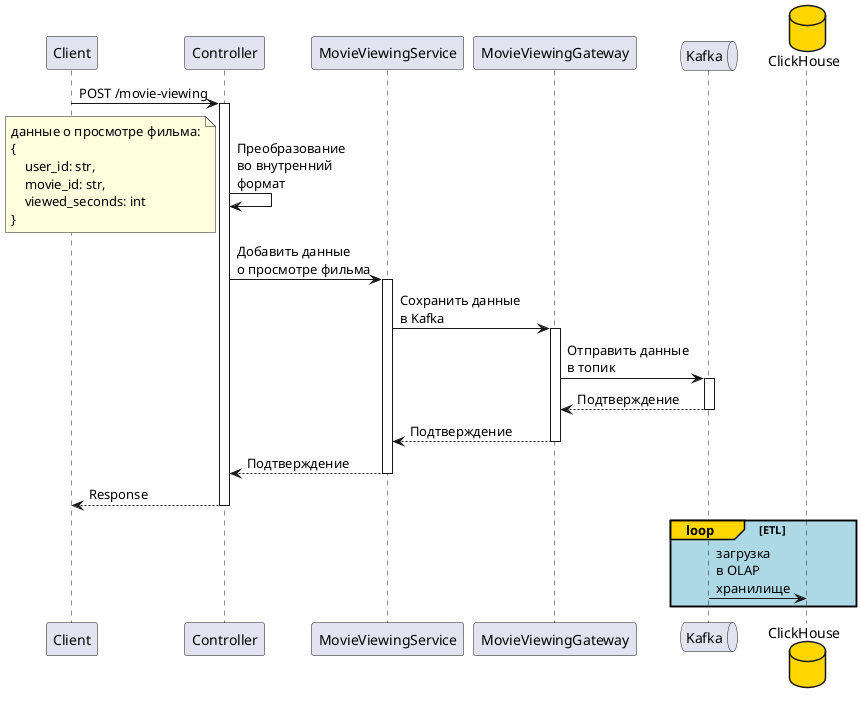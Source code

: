 @startuml
participant Client
participant Controller as C
participant MovieViewingService as MS
participant MovieViewingGateway as KG
queue Kafka as Kafka
database ClickHouse as CH #FFD600


Client -> C: POST /movie-viewing
activate C

C -> C: Преобразование \nво внутренний \nформат
note left
данные о просмотре фильма:
{
    user_id: str,
    movie_id: str,
    viewed_seconds: int
}
end note

C -> MS: Добавить данные \nо просмотре фильма
activate MS

MS -> KG: Сохранить данные \nв Kafka
activate KG

KG -> Kafka: Отправить данные \nв топик
activate Kafka

Kafka --> KG: Подтверждение
deactivate Kafka

KG --> MS: Подтверждение
deactivate KG

MS --> C: Подтверждение
deactivate MS

C --> Client: Response
deactivate C

loop#Gold #LightBlue ETL
    Kafka -> CH: загрузка \nв OLAP \nхранилище
end

@enduml
